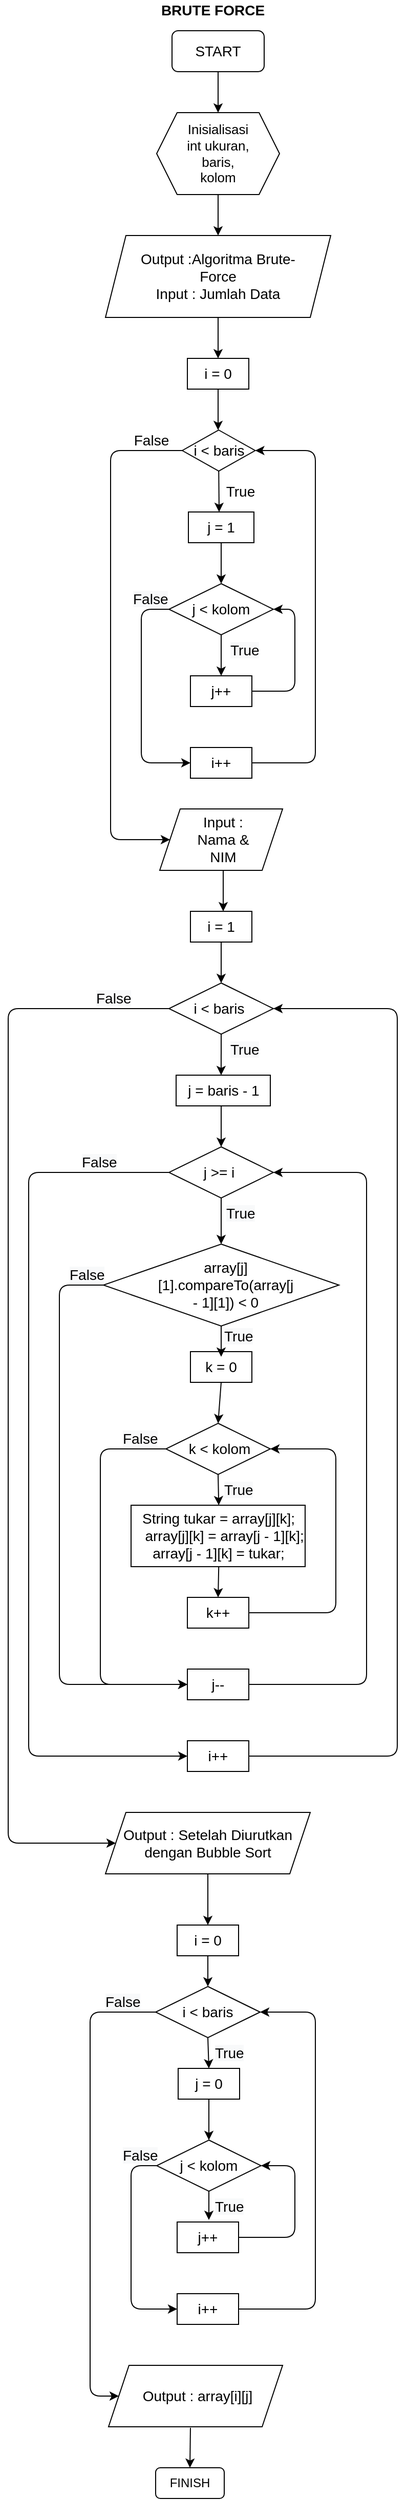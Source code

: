 <mxfile version="14.2.3" type="github">
  <diagram id="HmRCTQkS-5NomYBEFhoA" name="Page-1">
    <mxGraphModel dx="6200" dy="3286" grid="1" gridSize="10" guides="1" tooltips="1" connect="1" arrows="1" fold="1" page="1" pageScale="1" pageWidth="2339" pageHeight="3300" math="0" shadow="0">
      <root>
        <mxCell id="0" />
        <mxCell id="1" parent="0" />
        <mxCell id="SvcVYTK96wIkbt7EMnuK-1" value="" style="rounded=1;whiteSpace=wrap;html=1;" parent="1" vertex="1">
          <mxGeometry x="1200" y="420" width="90" height="40" as="geometry" />
        </mxCell>
        <mxCell id="SvcVYTK96wIkbt7EMnuK-2" value="&lt;span style=&quot;font-size: 14px&quot;&gt;START&lt;/span&gt;" style="text;html=1;strokeColor=none;fillColor=none;align=center;verticalAlign=middle;whiteSpace=wrap;rounded=0;" parent="1" vertex="1">
          <mxGeometry x="1200" y="430" width="90" height="20" as="geometry" />
        </mxCell>
        <mxCell id="SvcVYTK96wIkbt7EMnuK-3" value="" style="endArrow=classic;html=1;exitX=0.5;exitY=1;exitDx=0;exitDy=0;" parent="1" source="SvcVYTK96wIkbt7EMnuK-1" edge="1">
          <mxGeometry width="50" height="50" relative="1" as="geometry">
            <mxPoint x="1230" y="530" as="sourcePoint" />
            <mxPoint x="1245" y="500" as="targetPoint" />
            <Array as="points">
              <mxPoint x="1245" y="480" />
            </Array>
          </mxGeometry>
        </mxCell>
        <mxCell id="SvcVYTK96wIkbt7EMnuK-4" value="" style="shape=hexagon;perimeter=hexagonPerimeter2;whiteSpace=wrap;html=1;fixedSize=1;" parent="1" vertex="1">
          <mxGeometry x="1185" y="500" width="120" height="80" as="geometry" />
        </mxCell>
        <mxCell id="SvcVYTK96wIkbt7EMnuK-5" value="&lt;span style=&quot;font-size: 13px&quot;&gt;Inisialisasi int ukuran, baris, kolom&lt;/span&gt;" style="text;html=1;strokeColor=none;fillColor=none;align=center;verticalAlign=middle;whiteSpace=wrap;rounded=0;" parent="1" vertex="1">
          <mxGeometry x="1210" y="500" width="70" height="80" as="geometry" />
        </mxCell>
        <mxCell id="SvcVYTK96wIkbt7EMnuK-6" value="" style="endArrow=classic;html=1;exitX=0.5;exitY=1;exitDx=0;exitDy=0;" parent="1" source="SvcVYTK96wIkbt7EMnuK-5" edge="1">
          <mxGeometry width="50" height="50" relative="1" as="geometry">
            <mxPoint x="1230" y="670" as="sourcePoint" />
            <mxPoint x="1245" y="620" as="targetPoint" />
          </mxGeometry>
        </mxCell>
        <mxCell id="SvcVYTK96wIkbt7EMnuK-7" value="" style="shape=parallelogram;perimeter=parallelogramPerimeter;whiteSpace=wrap;html=1;fixedSize=1;" parent="1" vertex="1">
          <mxGeometry x="1135" y="620" width="220" height="80" as="geometry" />
        </mxCell>
        <mxCell id="SvcVYTK96wIkbt7EMnuK-8" value="&lt;span style=&quot;font-size: 14px&quot;&gt;Output :Algoritma Brute-Force&lt;/span&gt;&lt;br&gt;&lt;span style=&quot;font-size: 14px&quot;&gt;&amp;nbsp;Input : Jumlah Data&amp;nbsp;&lt;/span&gt;" style="text;html=1;strokeColor=none;fillColor=none;align=center;verticalAlign=middle;whiteSpace=wrap;rounded=0;" parent="1" vertex="1">
          <mxGeometry x="1155" y="620" width="180" height="80" as="geometry" />
        </mxCell>
        <mxCell id="SvcVYTK96wIkbt7EMnuK-9" value="" style="endArrow=classic;html=1;exitX=0.5;exitY=1;exitDx=0;exitDy=0;" parent="1" source="SvcVYTK96wIkbt7EMnuK-8" edge="1">
          <mxGeometry width="50" height="50" relative="1" as="geometry">
            <mxPoint x="1220" y="770" as="sourcePoint" />
            <mxPoint x="1245" y="740" as="targetPoint" />
          </mxGeometry>
        </mxCell>
        <mxCell id="SvcVYTK96wIkbt7EMnuK-10" value="" style="rounded=0;whiteSpace=wrap;html=1;" parent="1" vertex="1">
          <mxGeometry x="1215" y="740" width="60" height="30" as="geometry" />
        </mxCell>
        <mxCell id="SvcVYTK96wIkbt7EMnuK-11" value="&lt;font style=&quot;font-size: 14px&quot;&gt;i = 0&lt;/font&gt;" style="text;html=1;strokeColor=none;fillColor=none;align=center;verticalAlign=middle;whiteSpace=wrap;rounded=0;" parent="1" vertex="1">
          <mxGeometry x="1225" y="745" width="40" height="20" as="geometry" />
        </mxCell>
        <mxCell id="SvcVYTK96wIkbt7EMnuK-12" value="" style="endArrow=classic;html=1;exitX=0.5;exitY=1;exitDx=0;exitDy=0;" parent="1" source="SvcVYTK96wIkbt7EMnuK-10" edge="1">
          <mxGeometry width="50" height="50" relative="1" as="geometry">
            <mxPoint x="1230" y="850" as="sourcePoint" />
            <mxPoint x="1245" y="810" as="targetPoint" />
          </mxGeometry>
        </mxCell>
        <mxCell id="SvcVYTK96wIkbt7EMnuK-13" value="" style="rhombus;whiteSpace=wrap;html=1;" parent="1" vertex="1">
          <mxGeometry x="1210" y="810" width="71.25" height="40" as="geometry" />
        </mxCell>
        <mxCell id="SvcVYTK96wIkbt7EMnuK-14" value="&lt;span style=&quot;font-size: 14px&quot;&gt;i &amp;lt; baris&lt;/span&gt;" style="text;html=1;strokeColor=none;fillColor=none;align=center;verticalAlign=middle;whiteSpace=wrap;rounded=0;" parent="1" vertex="1">
          <mxGeometry x="1215.63" y="820" width="60" height="20" as="geometry" />
        </mxCell>
        <mxCell id="SvcVYTK96wIkbt7EMnuK-15" value="" style="endArrow=classic;html=1;exitX=0.5;exitY=1;exitDx=0;exitDy=0;" parent="1" source="SvcVYTK96wIkbt7EMnuK-13" edge="1">
          <mxGeometry width="50" height="50" relative="1" as="geometry">
            <mxPoint x="1230" y="930" as="sourcePoint" />
            <mxPoint x="1246" y="890" as="targetPoint" />
          </mxGeometry>
        </mxCell>
        <mxCell id="SvcVYTK96wIkbt7EMnuK-18" value="" style="rounded=0;whiteSpace=wrap;html=1;" parent="1" vertex="1">
          <mxGeometry x="1216" y="890" width="64" height="30" as="geometry" />
        </mxCell>
        <mxCell id="SvcVYTK96wIkbt7EMnuK-19" value="&lt;font style=&quot;font-size: 14px&quot;&gt;j = 1&lt;/font&gt;" style="text;html=1;strokeColor=none;fillColor=none;align=center;verticalAlign=middle;whiteSpace=wrap;rounded=0;" parent="1" vertex="1">
          <mxGeometry x="1228" y="895" width="40" height="20" as="geometry" />
        </mxCell>
        <mxCell id="SvcVYTK96wIkbt7EMnuK-20" value="" style="endArrow=classic;html=1;exitX=0.5;exitY=1;exitDx=0;exitDy=0;" parent="1" source="SvcVYTK96wIkbt7EMnuK-18" edge="1">
          <mxGeometry width="50" height="50" relative="1" as="geometry">
            <mxPoint x="1230" y="1010" as="sourcePoint" />
            <mxPoint x="1248" y="960" as="targetPoint" />
          </mxGeometry>
        </mxCell>
        <mxCell id="SvcVYTK96wIkbt7EMnuK-21" value="" style="rhombus;whiteSpace=wrap;html=1;" parent="1" vertex="1">
          <mxGeometry x="1197" y="960" width="102" height="50" as="geometry" />
        </mxCell>
        <mxCell id="SvcVYTK96wIkbt7EMnuK-22" value="&lt;font style=&quot;font-size: 14px&quot;&gt;j &amp;lt; kolom&lt;/font&gt;" style="text;html=1;strokeColor=none;fillColor=none;align=center;verticalAlign=middle;whiteSpace=wrap;rounded=0;" parent="1" vertex="1">
          <mxGeometry x="1212" y="975" width="72" height="20" as="geometry" />
        </mxCell>
        <mxCell id="SvcVYTK96wIkbt7EMnuK-24" value="" style="endArrow=classic;html=1;exitX=0.5;exitY=1;exitDx=0;exitDy=0;" parent="1" source="SvcVYTK96wIkbt7EMnuK-21" edge="1">
          <mxGeometry width="50" height="50" relative="1" as="geometry">
            <mxPoint x="1230" y="1090" as="sourcePoint" />
            <mxPoint x="1248" y="1050" as="targetPoint" />
          </mxGeometry>
        </mxCell>
        <mxCell id="SvcVYTK96wIkbt7EMnuK-25" value="" style="rounded=0;whiteSpace=wrap;html=1;" parent="1" vertex="1">
          <mxGeometry x="1218" y="1050" width="60" height="30" as="geometry" />
        </mxCell>
        <mxCell id="SvcVYTK96wIkbt7EMnuK-26" value="" style="rounded=0;whiteSpace=wrap;html=1;" parent="1" vertex="1">
          <mxGeometry x="1218" y="1120" width="60" height="30" as="geometry" />
        </mxCell>
        <mxCell id="SvcVYTK96wIkbt7EMnuK-27" value="&lt;font style=&quot;font-size: 14px&quot;&gt;j++&lt;/font&gt;" style="text;html=1;strokeColor=none;fillColor=none;align=center;verticalAlign=middle;whiteSpace=wrap;rounded=0;" parent="1" vertex="1">
          <mxGeometry x="1228" y="1055" width="40" height="20" as="geometry" />
        </mxCell>
        <mxCell id="SvcVYTK96wIkbt7EMnuK-28" value="&lt;font style=&quot;font-size: 14px&quot;&gt;i++&lt;/font&gt;" style="text;html=1;strokeColor=none;fillColor=none;align=center;verticalAlign=middle;whiteSpace=wrap;rounded=0;" parent="1" vertex="1">
          <mxGeometry x="1228" y="1125" width="40" height="20" as="geometry" />
        </mxCell>
        <mxCell id="SvcVYTK96wIkbt7EMnuK-29" value="" style="endArrow=classic;html=1;exitX=0;exitY=0.5;exitDx=0;exitDy=0;entryX=0;entryY=0.5;entryDx=0;entryDy=0;" parent="1" source="SvcVYTK96wIkbt7EMnuK-21" target="SvcVYTK96wIkbt7EMnuK-26" edge="1">
          <mxGeometry width="50" height="50" relative="1" as="geometry">
            <mxPoint x="1130" y="1100" as="sourcePoint" />
            <mxPoint x="1197" y="1140" as="targetPoint" />
            <Array as="points">
              <mxPoint x="1170" y="985" />
              <mxPoint x="1170" y="1135" />
            </Array>
          </mxGeometry>
        </mxCell>
        <mxCell id="SvcVYTK96wIkbt7EMnuK-30" value="" style="endArrow=classic;html=1;exitX=1;exitY=0.5;exitDx=0;exitDy=0;entryX=1;entryY=0.5;entryDx=0;entryDy=0;" parent="1" source="SvcVYTK96wIkbt7EMnuK-25" target="SvcVYTK96wIkbt7EMnuK-21" edge="1">
          <mxGeometry width="50" height="50" relative="1" as="geometry">
            <mxPoint x="1290" y="1100" as="sourcePoint" />
            <mxPoint x="1340" y="1050" as="targetPoint" />
            <Array as="points">
              <mxPoint x="1320" y="1065" />
              <mxPoint x="1320" y="985" />
            </Array>
          </mxGeometry>
        </mxCell>
        <mxCell id="SvcVYTK96wIkbt7EMnuK-31" value="" style="endArrow=classic;html=1;exitX=1;exitY=0.5;exitDx=0;exitDy=0;entryX=1;entryY=0.5;entryDx=0;entryDy=0;" parent="1" source="SvcVYTK96wIkbt7EMnuK-26" target="SvcVYTK96wIkbt7EMnuK-13" edge="1">
          <mxGeometry width="50" height="50" relative="1" as="geometry">
            <mxPoint x="1290" y="1150" as="sourcePoint" />
            <mxPoint x="1340" y="1100" as="targetPoint" />
            <Array as="points">
              <mxPoint x="1340" y="1135" />
              <mxPoint x="1340" y="830" />
            </Array>
          </mxGeometry>
        </mxCell>
        <mxCell id="SvcVYTK96wIkbt7EMnuK-32" value="" style="shape=parallelogram;perimeter=parallelogramPerimeter;whiteSpace=wrap;html=1;fixedSize=1;" parent="1" vertex="1">
          <mxGeometry x="1188" y="1180" width="120" height="60" as="geometry" />
        </mxCell>
        <mxCell id="SvcVYTK96wIkbt7EMnuK-33" value="&lt;span style=&quot;font-size: 14px&quot;&gt;Input : Nama &amp;amp; NIM&lt;/span&gt;" style="text;html=1;strokeColor=none;fillColor=none;align=center;verticalAlign=middle;whiteSpace=wrap;rounded=0;" parent="1" vertex="1">
          <mxGeometry x="1210" y="1180" width="80" height="60" as="geometry" />
        </mxCell>
        <mxCell id="SvcVYTK96wIkbt7EMnuK-34" value="" style="endArrow=classic;html=1;exitX=0;exitY=0.5;exitDx=0;exitDy=0;entryX=0;entryY=0.5;entryDx=0;entryDy=0;" parent="1" source="SvcVYTK96wIkbt7EMnuK-13" target="SvcVYTK96wIkbt7EMnuK-32" edge="1">
          <mxGeometry width="50" height="50" relative="1" as="geometry">
            <mxPoint x="1100" y="1170" as="sourcePoint" />
            <mxPoint x="1150" y="1120" as="targetPoint" />
            <Array as="points">
              <mxPoint x="1140" y="830" />
              <mxPoint x="1140" y="1210" />
            </Array>
          </mxGeometry>
        </mxCell>
        <mxCell id="SvcVYTK96wIkbt7EMnuK-35" value="" style="endArrow=classic;html=1;exitX=0.5;exitY=1;exitDx=0;exitDy=0;" parent="1" source="SvcVYTK96wIkbt7EMnuK-33" edge="1">
          <mxGeometry width="50" height="50" relative="1" as="geometry">
            <mxPoint x="1220" y="1330" as="sourcePoint" />
            <mxPoint x="1250" y="1280" as="targetPoint" />
          </mxGeometry>
        </mxCell>
        <mxCell id="SvcVYTK96wIkbt7EMnuK-37" value="" style="rounded=0;whiteSpace=wrap;html=1;" parent="1" vertex="1">
          <mxGeometry x="1218" y="1280" width="60" height="30" as="geometry" />
        </mxCell>
        <mxCell id="SvcVYTK96wIkbt7EMnuK-39" value="" style="rhombus;whiteSpace=wrap;html=1;" parent="1" vertex="1">
          <mxGeometry x="1197" y="1350" width="102" height="50" as="geometry" />
        </mxCell>
        <mxCell id="SvcVYTK96wIkbt7EMnuK-40" value="" style="rounded=0;whiteSpace=wrap;html=1;" parent="1" vertex="1">
          <mxGeometry x="1204" y="1440" width="92" height="30" as="geometry" />
        </mxCell>
        <mxCell id="SvcVYTK96wIkbt7EMnuK-41" value="" style="rhombus;whiteSpace=wrap;html=1;" parent="1" vertex="1">
          <mxGeometry x="1197" y="1510" width="102" height="50" as="geometry" />
        </mxCell>
        <mxCell id="SvcVYTK96wIkbt7EMnuK-42" value="" style="rounded=0;whiteSpace=wrap;html=1;" parent="1" vertex="1">
          <mxGeometry x="1215" y="2020" width="60" height="30" as="geometry" />
        </mxCell>
        <mxCell id="SvcVYTK96wIkbt7EMnuK-43" value="" style="rounded=0;whiteSpace=wrap;html=1;" parent="1" vertex="1">
          <mxGeometry x="1215" y="2090" width="60" height="30" as="geometry" />
        </mxCell>
        <mxCell id="SvcVYTK96wIkbt7EMnuK-44" value="&lt;span style=&quot;font-size: 14px&quot;&gt;i = 1&lt;/span&gt;" style="text;html=1;strokeColor=none;fillColor=none;align=center;verticalAlign=middle;whiteSpace=wrap;rounded=0;" parent="1" vertex="1">
          <mxGeometry x="1228" y="1285" width="40" height="20" as="geometry" />
        </mxCell>
        <mxCell id="SvcVYTK96wIkbt7EMnuK-45" value="&lt;span style=&quot;font-size: 14px&quot;&gt;i &amp;lt; baris&lt;/span&gt;" style="text;html=1;strokeColor=none;fillColor=none;align=center;verticalAlign=middle;whiteSpace=wrap;rounded=0;" parent="1" vertex="1">
          <mxGeometry x="1219.63" y="1365" width="52" height="20" as="geometry" />
        </mxCell>
        <mxCell id="SvcVYTK96wIkbt7EMnuK-46" value="&lt;span style=&quot;font-size: 14px&quot;&gt;j = baris - 1&lt;/span&gt;" style="text;html=1;strokeColor=none;fillColor=none;align=center;verticalAlign=middle;whiteSpace=wrap;rounded=0;" parent="1" vertex="1">
          <mxGeometry x="1213.5" y="1445" width="73" height="20" as="geometry" />
        </mxCell>
        <mxCell id="SvcVYTK96wIkbt7EMnuK-47" value="&lt;font style=&quot;font-size: 14px&quot;&gt;j &amp;gt;= i&lt;/font&gt;" style="text;html=1;strokeColor=none;fillColor=none;align=center;verticalAlign=middle;whiteSpace=wrap;rounded=0;" parent="1" vertex="1">
          <mxGeometry x="1226" y="1525" width="40" height="20" as="geometry" />
        </mxCell>
        <mxCell id="SvcVYTK96wIkbt7EMnuK-48" value="&lt;font style=&quot;font-size: 14px&quot;&gt;j--&lt;/font&gt;" style="text;html=1;strokeColor=none;fillColor=none;align=center;verticalAlign=middle;whiteSpace=wrap;rounded=0;" parent="1" vertex="1">
          <mxGeometry x="1225" y="2025" width="40" height="20" as="geometry" />
        </mxCell>
        <mxCell id="SvcVYTK96wIkbt7EMnuK-49" value="&lt;span style=&quot;font-size: 14px&quot;&gt;i++&lt;/span&gt;" style="text;html=1;strokeColor=none;fillColor=none;align=center;verticalAlign=middle;whiteSpace=wrap;rounded=0;" parent="1" vertex="1">
          <mxGeometry x="1230" y="2095" width="30" height="20" as="geometry" />
        </mxCell>
        <mxCell id="SvcVYTK96wIkbt7EMnuK-52" value="" style="endArrow=classic;html=1;exitX=0.5;exitY=1;exitDx=0;exitDy=0;entryX=0.5;entryY=0;entryDx=0;entryDy=0;" parent="1" source="SvcVYTK96wIkbt7EMnuK-37" target="SvcVYTK96wIkbt7EMnuK-39" edge="1">
          <mxGeometry width="50" height="50" relative="1" as="geometry">
            <mxPoint x="1360" y="1380" as="sourcePoint" />
            <mxPoint x="1410" y="1330" as="targetPoint" />
          </mxGeometry>
        </mxCell>
        <mxCell id="SvcVYTK96wIkbt7EMnuK-53" value="" style="endArrow=classic;html=1;exitX=0.5;exitY=1;exitDx=0;exitDy=0;entryX=0.478;entryY=0;entryDx=0;entryDy=0;entryPerimeter=0;" parent="1" source="SvcVYTK96wIkbt7EMnuK-39" edge="1" target="SvcVYTK96wIkbt7EMnuK-40">
          <mxGeometry width="50" height="50" relative="1" as="geometry">
            <mxPoint x="1350" y="1470" as="sourcePoint" />
            <mxPoint x="1250" y="1440" as="targetPoint" />
          </mxGeometry>
        </mxCell>
        <mxCell id="SvcVYTK96wIkbt7EMnuK-54" value="" style="endArrow=classic;html=1;entryX=0.5;entryY=0;entryDx=0;entryDy=0;" parent="1" target="SvcVYTK96wIkbt7EMnuK-41" edge="1">
          <mxGeometry width="50" height="50" relative="1" as="geometry">
            <mxPoint x="1248" y="1470" as="sourcePoint" />
            <mxPoint x="1430" y="1480" as="targetPoint" />
          </mxGeometry>
        </mxCell>
        <mxCell id="SvcVYTK96wIkbt7EMnuK-57" value="" style="rhombus;whiteSpace=wrap;html=1;" parent="1" vertex="1">
          <mxGeometry x="1133" y="1605" width="230" height="80" as="geometry" />
        </mxCell>
        <mxCell id="SvcVYTK96wIkbt7EMnuK-58" value="&lt;span style=&quot;font-size: 14px&quot;&gt;array[j][1].compareTo(array[j - 1][1]) &amp;lt; 0&lt;/span&gt;" style="text;html=1;strokeColor=none;fillColor=none;align=center;verticalAlign=middle;whiteSpace=wrap;rounded=0;" parent="1" vertex="1">
          <mxGeometry x="1185" y="1630" width="135" height="30" as="geometry" />
        </mxCell>
        <mxCell id="SvcVYTK96wIkbt7EMnuK-59" value="" style="rounded=0;whiteSpace=wrap;html=1;" parent="1" vertex="1">
          <mxGeometry x="1218" y="1710" width="60" height="30" as="geometry" />
        </mxCell>
        <mxCell id="SvcVYTK96wIkbt7EMnuK-60" value="&lt;span style=&quot;font-size: 14px&quot;&gt;k = 0&lt;/span&gt;" style="text;html=1;strokeColor=none;fillColor=none;align=center;verticalAlign=middle;whiteSpace=wrap;rounded=0;" parent="1" vertex="1">
          <mxGeometry x="1228" y="1715" width="40" height="20" as="geometry" />
        </mxCell>
        <mxCell id="SvcVYTK96wIkbt7EMnuK-61" value="" style="rhombus;whiteSpace=wrap;html=1;" parent="1" vertex="1">
          <mxGeometry x="1194" y="1780" width="102" height="50" as="geometry" />
        </mxCell>
        <mxCell id="SvcVYTK96wIkbt7EMnuK-62" value="&lt;span style=&quot;font-size: 14px&quot;&gt;k &amp;lt; kolom&lt;/span&gt;" style="text;html=1;strokeColor=none;fillColor=none;align=center;verticalAlign=middle;whiteSpace=wrap;rounded=0;" parent="1" vertex="1">
          <mxGeometry x="1213.5" y="1795" width="65" height="20" as="geometry" />
        </mxCell>
        <mxCell id="SvcVYTK96wIkbt7EMnuK-63" value="" style="rounded=0;whiteSpace=wrap;html=1;" parent="1" vertex="1">
          <mxGeometry x="1160" y="1860" width="170" height="60" as="geometry" />
        </mxCell>
        <mxCell id="SvcVYTK96wIkbt7EMnuK-64" value="&lt;div&gt;&lt;span style=&quot;font-size: 14px&quot;&gt;String tukar = array[j][k];&lt;/span&gt;&lt;/div&gt;&lt;div&gt;&lt;span style=&quot;font-size: 14px&quot;&gt;&amp;nbsp; &amp;nbsp;array[j][k] = array[j - 1][k];&lt;/span&gt;&lt;/div&gt;&lt;div&gt;&lt;span style=&quot;font-size: 14px&quot;&gt;array[j - 1][k] = tukar;&lt;/span&gt;&lt;/div&gt;" style="text;html=1;strokeColor=none;fillColor=none;align=center;verticalAlign=middle;whiteSpace=wrap;rounded=0;" parent="1" vertex="1">
          <mxGeometry x="1158.13" y="1860" width="175" height="60" as="geometry" />
        </mxCell>
        <mxCell id="SvcVYTK96wIkbt7EMnuK-65" value="" style="rounded=0;whiteSpace=wrap;html=1;" parent="1" vertex="1">
          <mxGeometry x="1215" y="1950" width="60" height="30" as="geometry" />
        </mxCell>
        <mxCell id="SvcVYTK96wIkbt7EMnuK-66" value="&lt;font style=&quot;font-size: 14px&quot;&gt;k++&lt;/font&gt;" style="text;html=1;strokeColor=none;fillColor=none;align=center;verticalAlign=middle;whiteSpace=wrap;rounded=0;" parent="1" vertex="1">
          <mxGeometry x="1225" y="1955" width="40" height="20" as="geometry" />
        </mxCell>
        <mxCell id="SvcVYTK96wIkbt7EMnuK-67" value="" style="endArrow=classic;html=1;exitX=0.5;exitY=1;exitDx=0;exitDy=0;entryX=0.5;entryY=0;entryDx=0;entryDy=0;" parent="1" source="SvcVYTK96wIkbt7EMnuK-41" target="SvcVYTK96wIkbt7EMnuK-57" edge="1">
          <mxGeometry width="50" height="50" relative="1" as="geometry">
            <mxPoint x="1310" y="1620" as="sourcePoint" />
            <mxPoint x="1360" y="1570" as="targetPoint" />
          </mxGeometry>
        </mxCell>
        <mxCell id="SvcVYTK96wIkbt7EMnuK-68" value="" style="endArrow=classic;html=1;exitX=0.5;exitY=1;exitDx=0;exitDy=0;entryX=0.5;entryY=0;entryDx=0;entryDy=0;" parent="1" source="SvcVYTK96wIkbt7EMnuK-57" target="SvcVYTK96wIkbt7EMnuK-60" edge="1">
          <mxGeometry width="50" height="50" relative="1" as="geometry">
            <mxPoint x="1450" y="1770" as="sourcePoint" />
            <mxPoint x="1500" y="1720" as="targetPoint" />
          </mxGeometry>
        </mxCell>
        <mxCell id="SvcVYTK96wIkbt7EMnuK-69" value="" style="endArrow=classic;html=1;exitX=0.5;exitY=1;exitDx=0;exitDy=0;entryX=0.5;entryY=0;entryDx=0;entryDy=0;" parent="1" source="SvcVYTK96wIkbt7EMnuK-59" target="SvcVYTK96wIkbt7EMnuK-61" edge="1">
          <mxGeometry width="50" height="50" relative="1" as="geometry">
            <mxPoint x="1470" y="1790" as="sourcePoint" />
            <mxPoint x="1520" y="1740" as="targetPoint" />
          </mxGeometry>
        </mxCell>
        <mxCell id="SvcVYTK96wIkbt7EMnuK-70" value="" style="endArrow=classic;html=1;exitX=0.5;exitY=1;exitDx=0;exitDy=0;entryX=0.5;entryY=0;entryDx=0;entryDy=0;" parent="1" source="SvcVYTK96wIkbt7EMnuK-61" target="SvcVYTK96wIkbt7EMnuK-64" edge="1">
          <mxGeometry width="50" height="50" relative="1" as="geometry">
            <mxPoint x="1490" y="1880" as="sourcePoint" />
            <mxPoint x="1540" y="1830" as="targetPoint" />
          </mxGeometry>
        </mxCell>
        <mxCell id="SvcVYTK96wIkbt7EMnuK-71" value="" style="endArrow=classic;html=1;exitX=0.5;exitY=1;exitDx=0;exitDy=0;entryX=0.5;entryY=0;entryDx=0;entryDy=0;" parent="1" source="SvcVYTK96wIkbt7EMnuK-64" target="SvcVYTK96wIkbt7EMnuK-65" edge="1">
          <mxGeometry width="50" height="50" relative="1" as="geometry">
            <mxPoint x="1410" y="1970" as="sourcePoint" />
            <mxPoint x="1460" y="1920" as="targetPoint" />
          </mxGeometry>
        </mxCell>
        <mxCell id="SvcVYTK96wIkbt7EMnuK-76" value="" style="endArrow=classic;html=1;exitX=1;exitY=0.5;exitDx=0;exitDy=0;entryX=1;entryY=0.5;entryDx=0;entryDy=0;" parent="1" source="SvcVYTK96wIkbt7EMnuK-65" target="SvcVYTK96wIkbt7EMnuK-61" edge="1">
          <mxGeometry width="50" height="50" relative="1" as="geometry">
            <mxPoint x="1280" y="2000" as="sourcePoint" />
            <mxPoint x="1330" y="1950" as="targetPoint" />
            <Array as="points">
              <mxPoint x="1360" y="1965" />
              <mxPoint x="1360" y="1805" />
            </Array>
          </mxGeometry>
        </mxCell>
        <mxCell id="SvcVYTK96wIkbt7EMnuK-78" value="" style="endArrow=classic;html=1;exitX=0;exitY=0.5;exitDx=0;exitDy=0;entryX=0;entryY=0.5;entryDx=0;entryDy=0;" parent="1" source="SvcVYTK96wIkbt7EMnuK-61" target="SvcVYTK96wIkbt7EMnuK-42" edge="1">
          <mxGeometry width="50" height="50" relative="1" as="geometry">
            <mxPoint x="1090" y="2010" as="sourcePoint" />
            <mxPoint x="1140" y="1960" as="targetPoint" />
            <Array as="points">
              <mxPoint x="1130" y="1805" />
              <mxPoint x="1130" y="2035" />
            </Array>
          </mxGeometry>
        </mxCell>
        <mxCell id="SvcVYTK96wIkbt7EMnuK-81" value="" style="endArrow=classic;html=1;exitX=0;exitY=0.5;exitDx=0;exitDy=0;entryX=0;entryY=0.5;entryDx=0;entryDy=0;" parent="1" source="SvcVYTK96wIkbt7EMnuK-57" target="SvcVYTK96wIkbt7EMnuK-42" edge="1">
          <mxGeometry width="50" height="50" relative="1" as="geometry">
            <mxPoint x="1030" y="1990" as="sourcePoint" />
            <mxPoint x="1210" y="2040" as="targetPoint" />
            <Array as="points">
              <mxPoint x="1090" y="1645" />
              <mxPoint x="1090" y="2035" />
            </Array>
          </mxGeometry>
        </mxCell>
        <mxCell id="SvcVYTK96wIkbt7EMnuK-82" value="" style="endArrow=classic;html=1;exitX=1;exitY=0.5;exitDx=0;exitDy=0;entryX=1;entryY=0.5;entryDx=0;entryDy=0;" parent="1" source="SvcVYTK96wIkbt7EMnuK-42" target="SvcVYTK96wIkbt7EMnuK-41" edge="1">
          <mxGeometry width="50" height="50" relative="1" as="geometry">
            <mxPoint x="1310" y="2070" as="sourcePoint" />
            <mxPoint x="1360" y="2020" as="targetPoint" />
            <Array as="points">
              <mxPoint x="1390" y="2035" />
              <mxPoint x="1390" y="1535" />
            </Array>
          </mxGeometry>
        </mxCell>
        <mxCell id="SvcVYTK96wIkbt7EMnuK-83" value="" style="endArrow=classic;html=1;exitX=0;exitY=0.5;exitDx=0;exitDy=0;entryX=0;entryY=0.5;entryDx=0;entryDy=0;" parent="1" source="SvcVYTK96wIkbt7EMnuK-41" target="SvcVYTK96wIkbt7EMnuK-43" edge="1">
          <mxGeometry width="50" height="50" relative="1" as="geometry">
            <mxPoint x="1120" y="1600" as="sourcePoint" />
            <mxPoint x="1170" y="1550" as="targetPoint" />
            <Array as="points">
              <mxPoint x="1060" y="1535" />
              <mxPoint x="1060" y="2105" />
            </Array>
          </mxGeometry>
        </mxCell>
        <mxCell id="SvcVYTK96wIkbt7EMnuK-84" value="" style="endArrow=classic;html=1;exitX=1;exitY=0.5;exitDx=0;exitDy=0;entryX=1;entryY=0.5;entryDx=0;entryDy=0;" parent="1" source="SvcVYTK96wIkbt7EMnuK-43" target="SvcVYTK96wIkbt7EMnuK-39" edge="1">
          <mxGeometry width="50" height="50" relative="1" as="geometry">
            <mxPoint x="1310" y="2140" as="sourcePoint" />
            <mxPoint x="1360" y="2090" as="targetPoint" />
            <Array as="points">
              <mxPoint x="1420" y="2105" />
              <mxPoint x="1420" y="1375" />
            </Array>
          </mxGeometry>
        </mxCell>
        <mxCell id="SvcVYTK96wIkbt7EMnuK-85" value="&lt;font style=&quot;font-size: 14px&quot;&gt;Output : Setelah Diurutkan dengan Bubble Sort&lt;/font&gt;" style="shape=parallelogram;perimeter=parallelogramPerimeter;whiteSpace=wrap;html=1;fixedSize=1;" parent="1" vertex="1">
          <mxGeometry x="1135" y="2160" width="200" height="60" as="geometry" />
        </mxCell>
        <mxCell id="SvcVYTK96wIkbt7EMnuK-87" value="" style="endArrow=classic;html=1;exitX=0;exitY=0.5;exitDx=0;exitDy=0;entryX=0;entryY=0.5;entryDx=0;entryDy=0;" parent="1" source="SvcVYTK96wIkbt7EMnuK-39" target="SvcVYTK96wIkbt7EMnuK-85" edge="1">
          <mxGeometry width="50" height="50" relative="1" as="geometry">
            <mxPoint x="990" y="2130" as="sourcePoint" />
            <mxPoint x="1040" y="2080" as="targetPoint" />
            <Array as="points">
              <mxPoint x="1040" y="1375" />
              <mxPoint x="1040" y="2190" />
            </Array>
          </mxGeometry>
        </mxCell>
        <mxCell id="SvcVYTK96wIkbt7EMnuK-88" value="&lt;font style=&quot;font-size: 14px&quot;&gt;i = 0&lt;/font&gt;" style="rounded=0;whiteSpace=wrap;html=1;" parent="1" vertex="1">
          <mxGeometry x="1205" y="2270" width="60" height="30" as="geometry" />
        </mxCell>
        <mxCell id="SvcVYTK96wIkbt7EMnuK-89" value="&lt;font style=&quot;font-size: 14px&quot;&gt;i &amp;lt; baris&lt;/font&gt;" style="rhombus;whiteSpace=wrap;html=1;" parent="1" vertex="1">
          <mxGeometry x="1184" y="2330" width="102" height="50" as="geometry" />
        </mxCell>
        <mxCell id="SvcVYTK96wIkbt7EMnuK-90" value="&lt;font style=&quot;font-size: 14px&quot;&gt;j = 0&lt;/font&gt;" style="rounded=0;whiteSpace=wrap;html=1;" parent="1" vertex="1">
          <mxGeometry x="1206" y="2410" width="60" height="30" as="geometry" />
        </mxCell>
        <mxCell id="SvcVYTK96wIkbt7EMnuK-91" value="&lt;font style=&quot;font-size: 14px&quot;&gt;j &amp;lt; kolom&lt;/font&gt;" style="rhombus;whiteSpace=wrap;html=1;" parent="1" vertex="1">
          <mxGeometry x="1185" y="2480" width="102" height="50" as="geometry" />
        </mxCell>
        <mxCell id="SvcVYTK96wIkbt7EMnuK-92" value="&lt;font style=&quot;font-size: 14px&quot;&gt;j++&lt;/font&gt;" style="rounded=0;whiteSpace=wrap;html=1;" parent="1" vertex="1">
          <mxGeometry x="1205" y="2560" width="60" height="30" as="geometry" />
        </mxCell>
        <mxCell id="SvcVYTK96wIkbt7EMnuK-93" value="&lt;font style=&quot;font-size: 14px&quot;&gt;i++&lt;/font&gt;" style="rounded=0;whiteSpace=wrap;html=1;" parent="1" vertex="1">
          <mxGeometry x="1205" y="2630" width="60" height="30" as="geometry" />
        </mxCell>
        <mxCell id="SvcVYTK96wIkbt7EMnuK-94" value="" style="endArrow=classic;html=1;exitX=0.5;exitY=1;exitDx=0;exitDy=0;entryX=0.5;entryY=0;entryDx=0;entryDy=0;" parent="1" source="SvcVYTK96wIkbt7EMnuK-85" target="SvcVYTK96wIkbt7EMnuK-88" edge="1">
          <mxGeometry width="50" height="50" relative="1" as="geometry">
            <mxPoint x="1320" y="2350" as="sourcePoint" />
            <mxPoint x="1370" y="2300" as="targetPoint" />
          </mxGeometry>
        </mxCell>
        <mxCell id="SvcVYTK96wIkbt7EMnuK-95" value="" style="endArrow=classic;html=1;exitX=0.5;exitY=1;exitDx=0;exitDy=0;entryX=0.5;entryY=0;entryDx=0;entryDy=0;" parent="1" source="SvcVYTK96wIkbt7EMnuK-88" target="SvcVYTK96wIkbt7EMnuK-89" edge="1">
          <mxGeometry width="50" height="50" relative="1" as="geometry">
            <mxPoint x="1430" y="2390" as="sourcePoint" />
            <mxPoint x="1480" y="2340" as="targetPoint" />
          </mxGeometry>
        </mxCell>
        <mxCell id="SvcVYTK96wIkbt7EMnuK-96" value="" style="endArrow=classic;html=1;exitX=0.5;exitY=1;exitDx=0;exitDy=0;entryX=0.5;entryY=0;entryDx=0;entryDy=0;" parent="1" source="SvcVYTK96wIkbt7EMnuK-89" target="SvcVYTK96wIkbt7EMnuK-90" edge="1">
          <mxGeometry width="50" height="50" relative="1" as="geometry">
            <mxPoint x="1330" y="2470" as="sourcePoint" />
            <mxPoint x="1380" y="2420" as="targetPoint" />
          </mxGeometry>
        </mxCell>
        <mxCell id="SvcVYTK96wIkbt7EMnuK-97" value="" style="endArrow=classic;html=1;exitX=0.5;exitY=1;exitDx=0;exitDy=0;entryX=0.5;entryY=0;entryDx=0;entryDy=0;" parent="1" source="SvcVYTK96wIkbt7EMnuK-90" target="SvcVYTK96wIkbt7EMnuK-91" edge="1">
          <mxGeometry width="50" height="50" relative="1" as="geometry">
            <mxPoint x="1390" y="2530" as="sourcePoint" />
            <mxPoint x="1440" y="2480" as="targetPoint" />
          </mxGeometry>
        </mxCell>
        <mxCell id="SvcVYTK96wIkbt7EMnuK-98" value="" style="endArrow=classic;html=1;exitX=0.5;exitY=1;exitDx=0;exitDy=0;" parent="1" source="SvcVYTK96wIkbt7EMnuK-91" edge="1">
          <mxGeometry width="50" height="50" relative="1" as="geometry">
            <mxPoint x="1350" y="2590" as="sourcePoint" />
            <mxPoint x="1236" y="2558" as="targetPoint" />
          </mxGeometry>
        </mxCell>
        <mxCell id="SvcVYTK96wIkbt7EMnuK-100" value="" style="endArrow=classic;html=1;exitX=1;exitY=0.5;exitDx=0;exitDy=0;entryX=1;entryY=0.5;entryDx=0;entryDy=0;" parent="1" source="SvcVYTK96wIkbt7EMnuK-92" target="SvcVYTK96wIkbt7EMnuK-91" edge="1">
          <mxGeometry width="50" height="50" relative="1" as="geometry">
            <mxPoint x="1320" y="2630" as="sourcePoint" />
            <mxPoint x="1370" y="2580" as="targetPoint" />
            <Array as="points">
              <mxPoint x="1320" y="2575" />
              <mxPoint x="1320" y="2505" />
            </Array>
          </mxGeometry>
        </mxCell>
        <mxCell id="SvcVYTK96wIkbt7EMnuK-101" value="" style="endArrow=classic;html=1;exitX=0;exitY=0.5;exitDx=0;exitDy=0;entryX=0;entryY=0.5;entryDx=0;entryDy=0;" parent="1" source="SvcVYTK96wIkbt7EMnuK-91" target="SvcVYTK96wIkbt7EMnuK-93" edge="1">
          <mxGeometry width="50" height="50" relative="1" as="geometry">
            <mxPoint x="1120" y="2720" as="sourcePoint" />
            <mxPoint x="1170" y="2670" as="targetPoint" />
            <Array as="points">
              <mxPoint x="1160" y="2505" />
              <mxPoint x="1160" y="2645" />
            </Array>
          </mxGeometry>
        </mxCell>
        <mxCell id="SvcVYTK96wIkbt7EMnuK-102" value="" style="endArrow=classic;html=1;exitX=1;exitY=0.5;exitDx=0;exitDy=0;entryX=1;entryY=0.5;entryDx=0;entryDy=0;" parent="1" source="SvcVYTK96wIkbt7EMnuK-93" target="SvcVYTK96wIkbt7EMnuK-89" edge="1">
          <mxGeometry width="50" height="50" relative="1" as="geometry">
            <mxPoint x="1310" y="2700" as="sourcePoint" />
            <mxPoint x="1360" y="2650" as="targetPoint" />
            <Array as="points">
              <mxPoint x="1340" y="2645" />
              <mxPoint x="1340" y="2355" />
            </Array>
          </mxGeometry>
        </mxCell>
        <mxCell id="SvcVYTK96wIkbt7EMnuK-103" value="" style="shape=parallelogram;perimeter=parallelogramPerimeter;whiteSpace=wrap;html=1;fixedSize=1;" parent="1" vertex="1">
          <mxGeometry x="1138" y="2700" width="170" height="60" as="geometry" />
        </mxCell>
        <mxCell id="SvcVYTK96wIkbt7EMnuK-104" value="&lt;font style=&quot;font-size: 14px&quot;&gt;Output :&amp;nbsp;array[i][j]&lt;/font&gt;" style="text;html=1;strokeColor=none;fillColor=none;align=center;verticalAlign=middle;whiteSpace=wrap;rounded=0;" parent="1" vertex="1">
          <mxGeometry x="1160" y="2700" width="130" height="60" as="geometry" />
        </mxCell>
        <mxCell id="SvcVYTK96wIkbt7EMnuK-105" value="" style="endArrow=classic;html=1;entryX=0;entryY=0.5;entryDx=0;entryDy=0;exitX=0;exitY=0.5;exitDx=0;exitDy=0;" parent="1" source="SvcVYTK96wIkbt7EMnuK-89" target="SvcVYTK96wIkbt7EMnuK-103" edge="1">
          <mxGeometry width="50" height="50" relative="1" as="geometry">
            <mxPoint x="1050" y="2750" as="sourcePoint" />
            <mxPoint x="1100" y="2700" as="targetPoint" />
            <Array as="points">
              <mxPoint x="1120" y="2355" />
              <mxPoint x="1120" y="2730" />
            </Array>
          </mxGeometry>
        </mxCell>
        <mxCell id="SvcVYTK96wIkbt7EMnuK-106" value="FINISH" style="rounded=1;whiteSpace=wrap;html=1;" parent="1" vertex="1">
          <mxGeometry x="1184" y="2800" width="67" height="30" as="geometry" />
        </mxCell>
        <mxCell id="SvcVYTK96wIkbt7EMnuK-107" value="" style="endArrow=classic;html=1;exitX=0.446;exitY=1.017;exitDx=0;exitDy=0;exitPerimeter=0;entryX=0.5;entryY=0;entryDx=0;entryDy=0;" parent="1" source="SvcVYTK96wIkbt7EMnuK-104" target="SvcVYTK96wIkbt7EMnuK-106" edge="1">
          <mxGeometry width="50" height="50" relative="1" as="geometry">
            <mxPoint x="1320" y="2890" as="sourcePoint" />
            <mxPoint x="1370" y="2840" as="targetPoint" />
          </mxGeometry>
        </mxCell>
        <mxCell id="SvcVYTK96wIkbt7EMnuK-108" value="&lt;span style=&quot;font-size: 14px&quot;&gt;&lt;b&gt;BRUTE FORCE&lt;/b&gt;&lt;/span&gt;" style="text;html=1;strokeColor=none;fillColor=none;align=center;verticalAlign=middle;whiteSpace=wrap;rounded=0;" parent="1" vertex="1">
          <mxGeometry x="1170" y="390" width="140" height="20" as="geometry" />
        </mxCell>
        <mxCell id="etNkZMN2_ybjVxelS7A5-1" value="&lt;span style=&quot;font-size: 14px&quot;&gt;True&lt;/span&gt;" style="text;html=1;strokeColor=none;fillColor=none;align=center;verticalAlign=middle;whiteSpace=wrap;rounded=0;" parent="1" vertex="1">
          <mxGeometry x="1247" y="860" width="40" height="20" as="geometry" />
        </mxCell>
        <mxCell id="etNkZMN2_ybjVxelS7A5-2" value="&lt;span style=&quot;color: rgb(0, 0, 0); font-family: helvetica; font-size: 14px; font-style: normal; font-weight: 400; letter-spacing: normal; text-align: center; text-indent: 0px; text-transform: none; word-spacing: 0px; background-color: rgb(248, 249, 250); display: inline; float: none;&quot;&gt;True&lt;/span&gt;" style="text;whiteSpace=wrap;html=1;" parent="1" vertex="1">
          <mxGeometry x="1255" y="1010" width="50" height="30" as="geometry" />
        </mxCell>
        <mxCell id="etNkZMN2_ybjVxelS7A5-3" value="&lt;span style=&quot;color: rgb(0, 0, 0); font-family: helvetica; font-size: 14px; font-style: normal; font-weight: 400; letter-spacing: normal; text-align: center; text-indent: 0px; text-transform: none; word-spacing: 0px; background-color: rgb(248, 249, 250); display: inline; float: none;&quot;&gt;True&lt;/span&gt;" style="text;whiteSpace=wrap;html=1;" parent="1" vertex="1">
          <mxGeometry x="1255" y="1400" width="50" height="30" as="geometry" />
        </mxCell>
        <mxCell id="etNkZMN2_ybjVxelS7A5-4" value="&lt;span style=&quot;color: rgb(0, 0, 0); font-family: helvetica; font-size: 14px; font-style: normal; font-weight: 400; letter-spacing: normal; text-align: center; text-indent: 0px; text-transform: none; word-spacing: 0px; background-color: rgb(248, 249, 250); display: inline; float: none;&quot;&gt;True&lt;/span&gt;" style="text;whiteSpace=wrap;html=1;" parent="1" vertex="1">
          <mxGeometry x="1251" y="1560" width="50" height="30" as="geometry" />
        </mxCell>
        <mxCell id="etNkZMN2_ybjVxelS7A5-5" value="&lt;span style=&quot;color: rgb(0, 0, 0); font-family: helvetica; font-size: 14px; font-style: normal; font-weight: 400; letter-spacing: normal; text-align: center; text-indent: 0px; text-transform: none; word-spacing: 0px; background-color: rgb(248, 249, 250); display: inline; float: none;&quot;&gt;True&lt;/span&gt;" style="text;whiteSpace=wrap;html=1;" parent="1" vertex="1">
          <mxGeometry x="1249" y="1680" width="50" height="30" as="geometry" />
        </mxCell>
        <mxCell id="etNkZMN2_ybjVxelS7A5-6" value="&lt;span style=&quot;color: rgb(0, 0, 0); font-family: helvetica; font-size: 14px; font-style: normal; font-weight: 400; letter-spacing: normal; text-align: center; text-indent: 0px; text-transform: none; word-spacing: 0px; background-color: rgb(248, 249, 250); display: inline; float: none;&quot;&gt;True&lt;/span&gt;" style="text;whiteSpace=wrap;html=1;" parent="1" vertex="1">
          <mxGeometry x="1249" y="1830" width="50" height="30" as="geometry" />
        </mxCell>
        <mxCell id="etNkZMN2_ybjVxelS7A5-7" value="&lt;span style=&quot;color: rgb(0, 0, 0); font-family: helvetica; font-size: 14px; font-style: normal; font-weight: 400; letter-spacing: normal; text-align: center; text-indent: 0px; text-transform: none; word-spacing: 0px; background-color: rgb(248, 249, 250); display: inline; float: none;&quot;&gt;True&lt;/span&gt;" style="text;whiteSpace=wrap;html=1;" parent="1" vertex="1">
          <mxGeometry x="1240" y="2380" width="50" height="30" as="geometry" />
        </mxCell>
        <mxCell id="etNkZMN2_ybjVxelS7A5-8" value="&lt;span style=&quot;color: rgb(0, 0, 0); font-family: helvetica; font-size: 14px; font-style: normal; font-weight: 400; letter-spacing: normal; text-align: center; text-indent: 0px; text-transform: none; word-spacing: 0px; background-color: rgb(248, 249, 250); display: inline; float: none;&quot;&gt;True&lt;/span&gt;" style="text;whiteSpace=wrap;html=1;" parent="1" vertex="1">
          <mxGeometry x="1240" y="2530" width="50" height="30" as="geometry" />
        </mxCell>
        <mxCell id="etNkZMN2_ybjVxelS7A5-9" value="&lt;span style=&quot;font-size: 14px&quot;&gt;False&lt;/span&gt;" style="text;html=1;strokeColor=none;fillColor=none;align=center;verticalAlign=middle;whiteSpace=wrap;rounded=0;" parent="1" vertex="1">
          <mxGeometry x="1160" y="810" width="40" height="20" as="geometry" />
        </mxCell>
        <mxCell id="etNkZMN2_ybjVxelS7A5-11" value="&lt;span style=&quot;color: rgb(0, 0, 0); font-family: helvetica; font-size: 14px; font-style: normal; font-weight: 400; letter-spacing: normal; text-align: center; text-indent: 0px; text-transform: none; word-spacing: 0px; background-color: rgb(248, 249, 250); display: inline; float: none;&quot;&gt;False&lt;/span&gt;" style="text;whiteSpace=wrap;html=1;" parent="1" vertex="1">
          <mxGeometry x="1160" y="960" width="60" height="30" as="geometry" />
        </mxCell>
        <mxCell id="etNkZMN2_ybjVxelS7A5-12" value="&lt;span style=&quot;color: rgb(0, 0, 0); font-family: helvetica; font-size: 14px; font-style: normal; font-weight: 400; letter-spacing: normal; text-align: center; text-indent: 0px; text-transform: none; word-spacing: 0px; background-color: rgb(248, 249, 250); display: inline; float: none;&quot;&gt;False&lt;/span&gt;" style="text;whiteSpace=wrap;html=1;" parent="1" vertex="1">
          <mxGeometry x="1124" y="1350" width="60" height="30" as="geometry" />
        </mxCell>
        <mxCell id="etNkZMN2_ybjVxelS7A5-13" value="&lt;span style=&quot;color: rgb(0, 0, 0); font-family: helvetica; font-size: 14px; font-style: normal; font-weight: 400; letter-spacing: normal; text-align: center; text-indent: 0px; text-transform: none; word-spacing: 0px; background-color: rgb(248, 249, 250); display: inline; float: none;&quot;&gt;False&lt;/span&gt;" style="text;whiteSpace=wrap;html=1;" parent="1" vertex="1">
          <mxGeometry x="1110" y="1510" width="60" height="30" as="geometry" />
        </mxCell>
        <mxCell id="etNkZMN2_ybjVxelS7A5-14" value="&lt;span style=&quot;color: rgb(0, 0, 0); font-family: helvetica; font-size: 14px; font-style: normal; font-weight: 400; letter-spacing: normal; text-align: center; text-indent: 0px; text-transform: none; word-spacing: 0px; background-color: rgb(248, 249, 250); display: inline; float: none;&quot;&gt;False&lt;/span&gt;" style="text;whiteSpace=wrap;html=1;" parent="1" vertex="1">
          <mxGeometry x="1098.13" y="1620" width="60" height="30" as="geometry" />
        </mxCell>
        <mxCell id="etNkZMN2_ybjVxelS7A5-15" value="&lt;span style=&quot;color: rgb(0, 0, 0); font-family: helvetica; font-size: 14px; font-style: normal; font-weight: 400; letter-spacing: normal; text-align: center; text-indent: 0px; text-transform: none; word-spacing: 0px; background-color: rgb(248, 249, 250); display: inline; float: none;&quot;&gt;False&lt;/span&gt;" style="text;whiteSpace=wrap;html=1;" parent="1" vertex="1">
          <mxGeometry x="1150" y="1780" width="60" height="30" as="geometry" />
        </mxCell>
        <mxCell id="etNkZMN2_ybjVxelS7A5-16" value="&lt;span style=&quot;color: rgb(0, 0, 0); font-family: helvetica; font-size: 14px; font-style: normal; font-weight: 400; letter-spacing: normal; text-align: center; text-indent: 0px; text-transform: none; word-spacing: 0px; background-color: rgb(248, 249, 250); display: inline; float: none;&quot;&gt;False&lt;/span&gt;" style="text;whiteSpace=wrap;html=1;" parent="1" vertex="1">
          <mxGeometry x="1133" y="2330" width="60" height="30" as="geometry" />
        </mxCell>
        <mxCell id="etNkZMN2_ybjVxelS7A5-17" value="&lt;span style=&quot;color: rgb(0, 0, 0); font-family: helvetica; font-size: 14px; font-style: normal; font-weight: 400; letter-spacing: normal; text-align: center; text-indent: 0px; text-transform: none; word-spacing: 0px; background-color: rgb(248, 249, 250); display: inline; float: none;&quot;&gt;False&lt;/span&gt;" style="text;whiteSpace=wrap;html=1;" parent="1" vertex="1">
          <mxGeometry x="1150" y="2480" width="60" height="30" as="geometry" />
        </mxCell>
      </root>
    </mxGraphModel>
  </diagram>
</mxfile>
